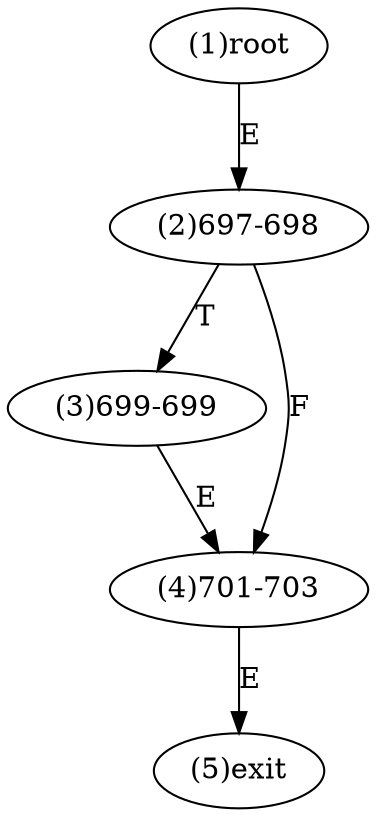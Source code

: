 digraph "" { 
1[ label="(1)root"];
2[ label="(2)697-698"];
3[ label="(3)699-699"];
4[ label="(4)701-703"];
5[ label="(5)exit"];
1->2[ label="E"];
2->4[ label="F"];
2->3[ label="T"];
3->4[ label="E"];
4->5[ label="E"];
}
